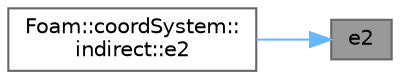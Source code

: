 digraph "e2"
{
 // LATEX_PDF_SIZE
  bgcolor="transparent";
  edge [fontname=Helvetica,fontsize=10,labelfontname=Helvetica,labelfontsize=10];
  node [fontname=Helvetica,fontsize=10,shape=box,height=0.2,width=0.4];
  rankdir="RL";
  Node1 [id="Node000001",label="e2",height=0.2,width=0.4,color="gray40", fillcolor="grey60", style="filled", fontcolor="black",tooltip=" "];
  Node1 -> Node2 [id="edge1_Node000001_Node000002",dir="back",color="steelblue1",style="solid",tooltip=" "];
  Node2 [id="Node000002",label="Foam::coordSystem::\lindirect::e2",height=0.2,width=0.4,color="grey40", fillcolor="white", style="filled",URL="$classFoam_1_1coordSystem_1_1indirect.html#a1d0c4934ad696b063cf0791d295aa7e9",tooltip=" "];
}
